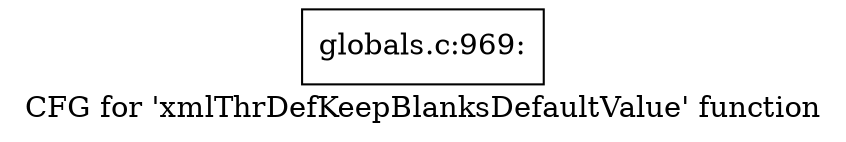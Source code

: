 digraph "CFG for 'xmlThrDefKeepBlanksDefaultValue' function" {
	label="CFG for 'xmlThrDefKeepBlanksDefaultValue' function";

	Node0x5624fdb50060 [shape=record,label="{globals.c:969:}"];
}
